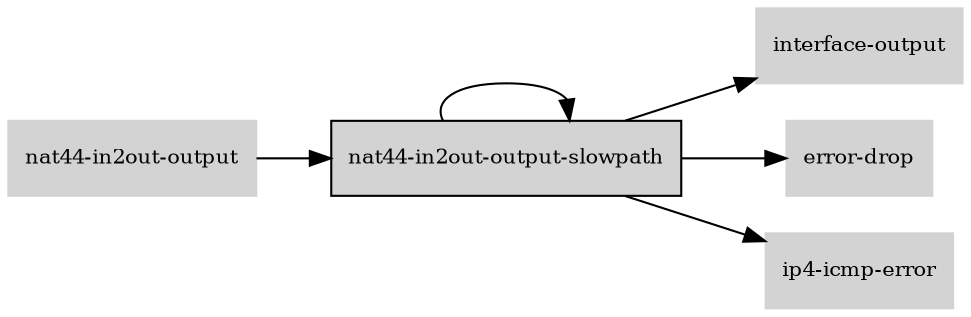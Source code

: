 digraph "nat44_in2out_output_slowpath_subgraph" {
  rankdir=LR;
  node [shape=box, style=filled, fontsize=10, color=lightgray, fontcolor=black, fillcolor=lightgray];
  "nat44-in2out-output-slowpath" [color=black, fontcolor=black, fillcolor=lightgray];
  edge [fontsize=8];
  "nat44-in2out-output" -> "nat44-in2out-output-slowpath";
  "nat44-in2out-output-slowpath" -> "interface-output";
  "nat44-in2out-output-slowpath" -> "error-drop";
  "nat44-in2out-output-slowpath" -> "ip4-icmp-error";
  "nat44-in2out-output-slowpath" -> "nat44-in2out-output-slowpath";
}

